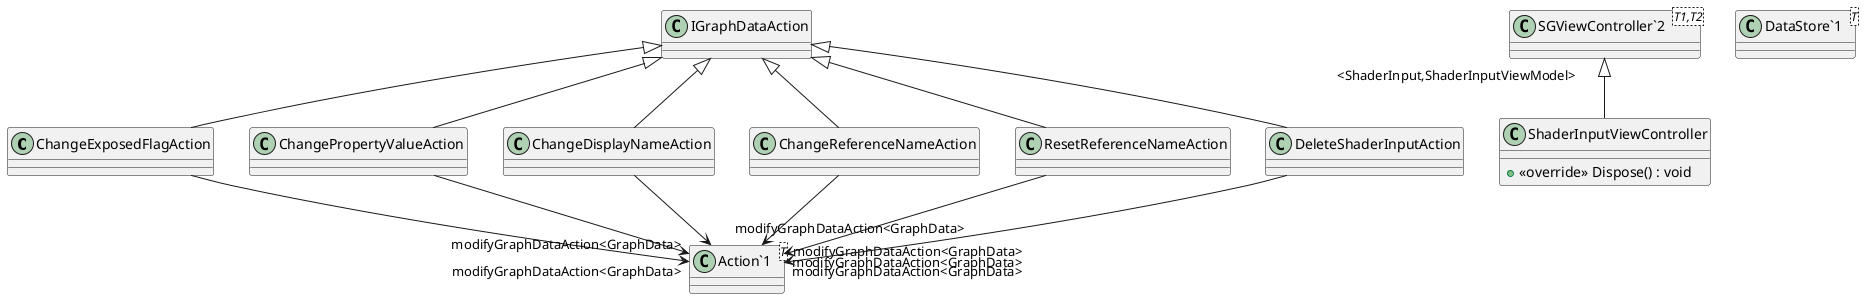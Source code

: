 @startuml
class ChangeExposedFlagAction {
}
class ChangePropertyValueAction {
}
class ChangeDisplayNameAction {
}
class ChangeReferenceNameAction {
}
class ResetReferenceNameAction {
}
class DeleteShaderInputAction {
}
class ShaderInputViewController {
    + <<override>> Dispose() : void
}
class "DataStore`1"<T> {
}
class "Action`1"<T> {
}
class "SGViewController`2"<T1,T2> {
}
IGraphDataAction <|-- ChangeExposedFlagAction
ChangeExposedFlagAction --> "modifyGraphDataAction<GraphData>" "Action`1"
IGraphDataAction <|-- ChangePropertyValueAction
ChangePropertyValueAction --> "modifyGraphDataAction<GraphData>" "Action`1"
IGraphDataAction <|-- ChangeDisplayNameAction
ChangeDisplayNameAction --> "modifyGraphDataAction<GraphData>" "Action`1"
IGraphDataAction <|-- ChangeReferenceNameAction
ChangeReferenceNameAction --> "modifyGraphDataAction<GraphData>" "Action`1"
IGraphDataAction <|-- ResetReferenceNameAction
ResetReferenceNameAction --> "modifyGraphDataAction<GraphData>" "Action`1"
IGraphDataAction <|-- DeleteShaderInputAction
DeleteShaderInputAction --> "modifyGraphDataAction<GraphData>" "Action`1"
"SGViewController`2" "<ShaderInput,ShaderInputViewModel>" <|-- ShaderInputViewController
@enduml
